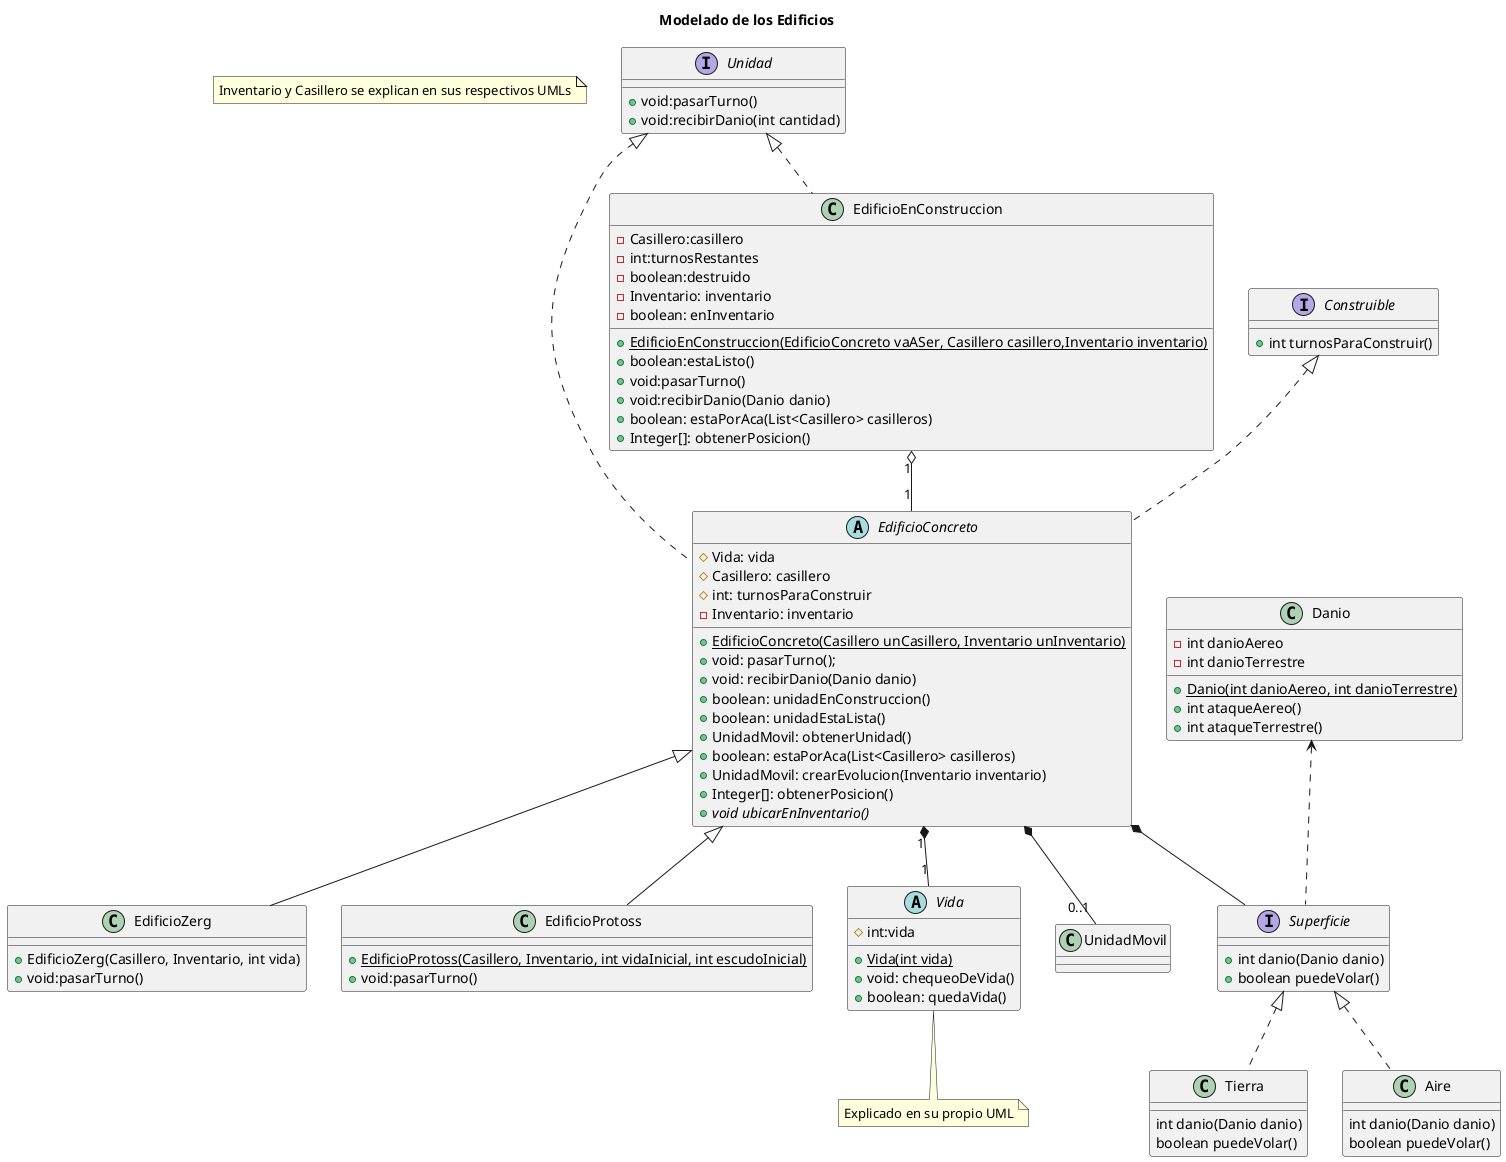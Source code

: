 @startuml
title Modelado de los Edificios
note "Inventario y Casillero se explican en sus respectivos UMLs" as N1
interface Unidad {
 + void:pasarTurno()
 + void:recibirDanio(int cantidad)
}

class Danio{
-int danioAereo
-int danioTerrestre

+<u>Danio(int danioAereo, int danioTerrestre)
+int ataqueAereo()
+int ataqueTerrestre()
}

interface Construible {
+int turnosParaConstruir()
}

abstract class  EdificioConcreto{
# Vida: vida
# Casillero: casillero
# int: turnosParaConstruir
 -Inventario: inventario

+<u>EdificioConcreto(Casillero unCasillero, Inventario unInventario)
+ void: pasarTurno();
+ void: recibirDanio(Danio danio)
+ boolean: unidadEnConstruccion()
+ boolean: unidadEstaLista()
+  UnidadMovil: obtenerUnidad()
+ boolean: estaPorAca(List<Casillero> casilleros)
+ UnidadMovil: crearEvolucion(Inventario inventario)
+ Integer[]: obtenerPosicion()
+ {abstract} void ubicarEnInventario()
}



class EdificioEnConstruccion{
 /'- Unidad:vaASer'/
 - Casillero:casillero
 - int:turnosRestantes
 - boolean:destruido
 -Inventario: inventario
 -boolean: enInventario

 + <u>EdificioEnConstruccion(EdificioConcreto vaASer, Casillero casillero,Inventario inventario)
 + boolean:estaListo()
 + void:pasarTurno()
 + void:recibirDanio(Danio danio)
 + boolean: estaPorAca(List<Casillero> casilleros)
 +Integer[]: obtenerPosicion()
}

class EdificioZerg{
 + EdificioZerg(Casillero, Inventario, int vida)
 + void:pasarTurno()
}

class EdificioProtoss{
 + <u>EdificioProtoss(Casillero, Inventario, int vidaInicial, int escudoInicial)
 + void:pasarTurno()
}

abstract class Vida{
#int:vida

+<u>Vida(int vida)
+void: chequeoDeVida()
+boolean: quedaVida()
}
note bottom: Explicado en su propio UML


interface Superficie{
+ int danio(Danio danio)
+ boolean puedeVolar()
}
class Tierra{
 int danio(Danio danio)
 boolean puedeVolar()
}
class Aire{
int danio(Danio danio)
boolean puedeVolar()
}

class UnidadMovil{}


Superficie <|.. Tierra
Superficie <|.. Aire

Danio <.. Superficie

EdificioConcreto "1" *-- "1"Vida


Construible <|.. EdificioConcreto
Unidad <|.. EdificioConcreto
Unidad <|.. EdificioEnConstruccion
EdificioConcreto <|-- EdificioZerg
EdificioConcreto <|-- EdificioProtoss
EdificioConcreto *-- Superficie
EdificioConcreto *-- "0..1"UnidadMovil
EdificioEnConstruccion "1" o-- "1" EdificioConcreto
@enduml